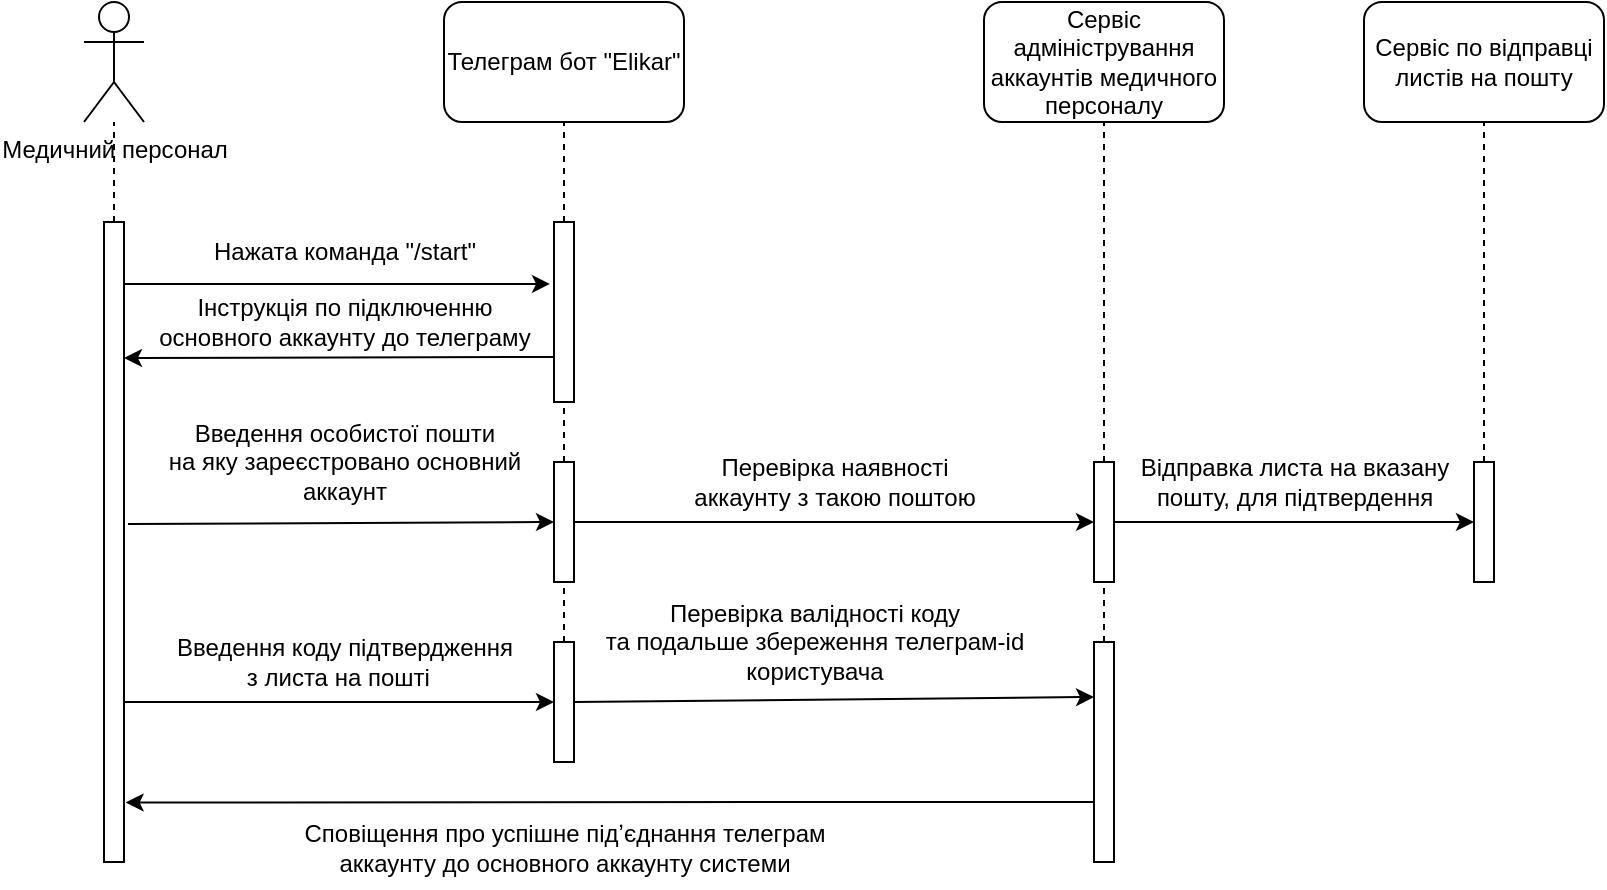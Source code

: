 <mxfile version="21.2.9" type="device">
  <diagram name="Страница 1" id="ppinPdBVUEu68U0y8L-f">
    <mxGraphModel dx="875" dy="523" grid="1" gridSize="10" guides="1" tooltips="1" connect="1" arrows="1" fold="1" page="1" pageScale="1" pageWidth="827" pageHeight="1169" math="0" shadow="0">
      <root>
        <mxCell id="0" />
        <mxCell id="1" parent="0" />
        <mxCell id="VjqoURGvTfHTIGBrqnKs-79" value="Медичний персонал" style="shape=umlActor;verticalLabelPosition=bottom;verticalAlign=top;html=1;outlineConnect=0;" vertex="1" parent="1">
          <mxGeometry x="90" y="80" width="30" height="60" as="geometry" />
        </mxCell>
        <mxCell id="VjqoURGvTfHTIGBrqnKs-80" value="" style="rounded=0;whiteSpace=wrap;html=1;" vertex="1" parent="1">
          <mxGeometry x="100" y="190" width="10" height="320" as="geometry" />
        </mxCell>
        <mxCell id="VjqoURGvTfHTIGBrqnKs-81" value="" style="endArrow=none;dashed=1;html=1;rounded=0;exitX=0.5;exitY=0;exitDx=0;exitDy=0;" edge="1" parent="1" source="VjqoURGvTfHTIGBrqnKs-80" target="VjqoURGvTfHTIGBrqnKs-79">
          <mxGeometry width="50" height="50" relative="1" as="geometry">
            <mxPoint x="30" y="290" as="sourcePoint" />
            <mxPoint x="80" y="240" as="targetPoint" />
          </mxGeometry>
        </mxCell>
        <mxCell id="VjqoURGvTfHTIGBrqnKs-82" value="Телеграм бот &quot;Elikar&quot;" style="rounded=1;whiteSpace=wrap;html=1;" vertex="1" parent="1">
          <mxGeometry x="270" y="80" width="120" height="60" as="geometry" />
        </mxCell>
        <mxCell id="VjqoURGvTfHTIGBrqnKs-83" value="" style="endArrow=none;dashed=1;html=1;rounded=0;entryX=0.5;entryY=1;entryDx=0;entryDy=0;" edge="1" parent="1" target="VjqoURGvTfHTIGBrqnKs-82">
          <mxGeometry width="50" height="50" relative="1" as="geometry">
            <mxPoint x="330" y="190" as="sourcePoint" />
            <mxPoint x="430" y="310" as="targetPoint" />
          </mxGeometry>
        </mxCell>
        <mxCell id="VjqoURGvTfHTIGBrqnKs-84" value="" style="rounded=0;whiteSpace=wrap;html=1;" vertex="1" parent="1">
          <mxGeometry x="325" y="190" width="10" height="90" as="geometry" />
        </mxCell>
        <mxCell id="VjqoURGvTfHTIGBrqnKs-85" value="" style="endArrow=classic;html=1;rounded=0;entryX=-0.2;entryY=0.344;entryDx=0;entryDy=0;entryPerimeter=0;" edge="1" parent="1" target="VjqoURGvTfHTIGBrqnKs-84">
          <mxGeometry width="50" height="50" relative="1" as="geometry">
            <mxPoint x="110" y="221" as="sourcePoint" />
            <mxPoint x="200" y="230" as="targetPoint" />
          </mxGeometry>
        </mxCell>
        <mxCell id="VjqoURGvTfHTIGBrqnKs-86" value="Нажата команда &quot;/start&quot;" style="text;html=1;align=center;verticalAlign=middle;resizable=0;points=[];autosize=1;strokeColor=none;fillColor=none;" vertex="1" parent="1">
          <mxGeometry x="140" y="190" width="160" height="30" as="geometry" />
        </mxCell>
        <mxCell id="VjqoURGvTfHTIGBrqnKs-87" value="" style="endArrow=classic;html=1;rounded=0;exitX=0;exitY=0.75;exitDx=0;exitDy=0;" edge="1" parent="1" source="VjqoURGvTfHTIGBrqnKs-84">
          <mxGeometry width="50" height="50" relative="1" as="geometry">
            <mxPoint x="180" y="360" as="sourcePoint" />
            <mxPoint x="110" y="258" as="targetPoint" />
          </mxGeometry>
        </mxCell>
        <mxCell id="VjqoURGvTfHTIGBrqnKs-88" value="Інструкція по підключенню&lt;br&gt;основного аккаунту до телеграму" style="text;html=1;align=center;verticalAlign=middle;resizable=0;points=[];autosize=1;strokeColor=none;fillColor=none;" vertex="1" parent="1">
          <mxGeometry x="115" y="220" width="210" height="40" as="geometry" />
        </mxCell>
        <mxCell id="VjqoURGvTfHTIGBrqnKs-89" value="" style="endArrow=none;dashed=1;html=1;rounded=0;entryX=0.5;entryY=1;entryDx=0;entryDy=0;" edge="1" parent="1" target="VjqoURGvTfHTIGBrqnKs-84">
          <mxGeometry width="50" height="50" relative="1" as="geometry">
            <mxPoint x="330" y="310" as="sourcePoint" />
            <mxPoint x="350" y="330" as="targetPoint" />
          </mxGeometry>
        </mxCell>
        <mxCell id="VjqoURGvTfHTIGBrqnKs-90" value="" style="rounded=0;whiteSpace=wrap;html=1;" vertex="1" parent="1">
          <mxGeometry x="325" y="310" width="10" height="60" as="geometry" />
        </mxCell>
        <mxCell id="VjqoURGvTfHTIGBrqnKs-91" value="" style="endArrow=classic;html=1;rounded=0;exitX=1.2;exitY=0.472;exitDx=0;exitDy=0;exitPerimeter=0;entryX=0;entryY=0.5;entryDx=0;entryDy=0;" edge="1" parent="1" source="VjqoURGvTfHTIGBrqnKs-80" target="VjqoURGvTfHTIGBrqnKs-90">
          <mxGeometry width="50" height="50" relative="1" as="geometry">
            <mxPoint x="120" y="350" as="sourcePoint" />
            <mxPoint x="170" y="300" as="targetPoint" />
          </mxGeometry>
        </mxCell>
        <mxCell id="VjqoURGvTfHTIGBrqnKs-92" value="Введення особистої пошти&lt;br&gt;на яку зареєстровано основний&lt;br&gt;аккаунт" style="text;html=1;align=center;verticalAlign=middle;resizable=0;points=[];autosize=1;strokeColor=none;fillColor=none;" vertex="1" parent="1">
          <mxGeometry x="120" y="280" width="200" height="60" as="geometry" />
        </mxCell>
        <mxCell id="VjqoURGvTfHTIGBrqnKs-93" value="Сервіс по відправці листів на пошту" style="rounded=1;whiteSpace=wrap;html=1;" vertex="1" parent="1">
          <mxGeometry x="730" y="80" width="120" height="60" as="geometry" />
        </mxCell>
        <mxCell id="VjqoURGvTfHTIGBrqnKs-94" value="" style="endArrow=none;dashed=1;html=1;rounded=0;entryX=0.5;entryY=1;entryDx=0;entryDy=0;exitX=0.5;exitY=0;exitDx=0;exitDy=0;" edge="1" parent="1" source="VjqoURGvTfHTIGBrqnKs-97" target="VjqoURGvTfHTIGBrqnKs-93">
          <mxGeometry width="50" height="50" relative="1" as="geometry">
            <mxPoint x="790" y="190" as="sourcePoint" />
            <mxPoint x="600" y="290" as="targetPoint" />
          </mxGeometry>
        </mxCell>
        <mxCell id="VjqoURGvTfHTIGBrqnKs-97" value="" style="rounded=0;whiteSpace=wrap;html=1;" vertex="1" parent="1">
          <mxGeometry x="785" y="310" width="10" height="60" as="geometry" />
        </mxCell>
        <mxCell id="VjqoURGvTfHTIGBrqnKs-101" value="Сервіс адміністрування аккаунтів медичного персоналу" style="rounded=1;whiteSpace=wrap;html=1;" vertex="1" parent="1">
          <mxGeometry x="540" y="80" width="120" height="60" as="geometry" />
        </mxCell>
        <mxCell id="VjqoURGvTfHTIGBrqnKs-102" value="" style="endArrow=none;dashed=1;html=1;rounded=0;entryX=0.5;entryY=1;entryDx=0;entryDy=0;exitX=0.5;exitY=0;exitDx=0;exitDy=0;" edge="1" parent="1" source="VjqoURGvTfHTIGBrqnKs-103" target="VjqoURGvTfHTIGBrqnKs-101">
          <mxGeometry width="50" height="50" relative="1" as="geometry">
            <mxPoint x="600" y="300" as="sourcePoint" />
            <mxPoint x="470" y="340" as="targetPoint" />
          </mxGeometry>
        </mxCell>
        <mxCell id="VjqoURGvTfHTIGBrqnKs-104" value="" style="edgeStyle=orthogonalEdgeStyle;rounded=0;orthogonalLoop=1;jettySize=auto;html=1;entryX=0;entryY=0.5;entryDx=0;entryDy=0;" edge="1" parent="1" source="VjqoURGvTfHTIGBrqnKs-90" target="VjqoURGvTfHTIGBrqnKs-103">
          <mxGeometry relative="1" as="geometry">
            <mxPoint x="335" y="340" as="sourcePoint" />
            <mxPoint x="645" y="340" as="targetPoint" />
          </mxGeometry>
        </mxCell>
        <mxCell id="VjqoURGvTfHTIGBrqnKs-106" style="edgeStyle=orthogonalEdgeStyle;rounded=0;orthogonalLoop=1;jettySize=auto;html=1;entryX=0;entryY=0.5;entryDx=0;entryDy=0;" edge="1" parent="1" source="VjqoURGvTfHTIGBrqnKs-103" target="VjqoURGvTfHTIGBrqnKs-97">
          <mxGeometry relative="1" as="geometry" />
        </mxCell>
        <mxCell id="VjqoURGvTfHTIGBrqnKs-103" value="" style="rounded=0;whiteSpace=wrap;html=1;" vertex="1" parent="1">
          <mxGeometry x="595" y="310" width="10" height="60" as="geometry" />
        </mxCell>
        <mxCell id="VjqoURGvTfHTIGBrqnKs-105" value="Перевірка наявності &lt;br&gt;аккаунту з такою поштою" style="text;html=1;align=center;verticalAlign=middle;resizable=0;points=[];autosize=1;strokeColor=none;fillColor=none;" vertex="1" parent="1">
          <mxGeometry x="380" y="300" width="170" height="40" as="geometry" />
        </mxCell>
        <mxCell id="VjqoURGvTfHTIGBrqnKs-107" value="Відправка листа на вказану &lt;br&gt;пошту,&amp;nbsp;для підтвердення" style="text;html=1;align=center;verticalAlign=middle;resizable=0;points=[];autosize=1;strokeColor=none;fillColor=none;" vertex="1" parent="1">
          <mxGeometry x="605" y="300" width="180" height="40" as="geometry" />
        </mxCell>
        <mxCell id="VjqoURGvTfHTIGBrqnKs-108" value="" style="endArrow=none;dashed=1;html=1;rounded=0;entryX=0.5;entryY=1;entryDx=0;entryDy=0;" edge="1" parent="1" target="VjqoURGvTfHTIGBrqnKs-90">
          <mxGeometry width="50" height="50" relative="1" as="geometry">
            <mxPoint x="330" y="400" as="sourcePoint" />
            <mxPoint x="270" y="360" as="targetPoint" />
          </mxGeometry>
        </mxCell>
        <mxCell id="VjqoURGvTfHTIGBrqnKs-109" value="" style="rounded=0;whiteSpace=wrap;html=1;" vertex="1" parent="1">
          <mxGeometry x="325" y="400" width="10" height="60" as="geometry" />
        </mxCell>
        <mxCell id="VjqoURGvTfHTIGBrqnKs-110" value="" style="endArrow=classic;html=1;rounded=0;exitX=1;exitY=0.75;exitDx=0;exitDy=0;entryX=0;entryY=0.5;entryDx=0;entryDy=0;" edge="1" parent="1" source="VjqoURGvTfHTIGBrqnKs-80" target="VjqoURGvTfHTIGBrqnKs-109">
          <mxGeometry width="50" height="50" relative="1" as="geometry">
            <mxPoint x="180" y="450" as="sourcePoint" />
            <mxPoint x="230" y="400" as="targetPoint" />
          </mxGeometry>
        </mxCell>
        <mxCell id="VjqoURGvTfHTIGBrqnKs-111" value="Введення коду підтвердження &lt;br&gt;з листа на пошті &amp;nbsp;" style="text;html=1;align=center;verticalAlign=middle;resizable=0;points=[];autosize=1;strokeColor=none;fillColor=none;" vertex="1" parent="1">
          <mxGeometry x="120" y="390" width="200" height="40" as="geometry" />
        </mxCell>
        <mxCell id="VjqoURGvTfHTIGBrqnKs-117" style="edgeStyle=orthogonalEdgeStyle;rounded=0;orthogonalLoop=1;jettySize=auto;html=1;entryX=1.083;entryY=0.907;entryDx=0;entryDy=0;entryPerimeter=0;" edge="1" parent="1" source="VjqoURGvTfHTIGBrqnKs-112" target="VjqoURGvTfHTIGBrqnKs-80">
          <mxGeometry relative="1" as="geometry">
            <Array as="points">
              <mxPoint x="460" y="480" />
              <mxPoint x="460" y="480" />
            </Array>
          </mxGeometry>
        </mxCell>
        <mxCell id="VjqoURGvTfHTIGBrqnKs-112" value="" style="rounded=0;whiteSpace=wrap;html=1;" vertex="1" parent="1">
          <mxGeometry x="595" y="400" width="10" height="110" as="geometry" />
        </mxCell>
        <mxCell id="VjqoURGvTfHTIGBrqnKs-113" value="" style="endArrow=none;dashed=1;html=1;rounded=0;entryX=0.5;entryY=1;entryDx=0;entryDy=0;exitX=0.5;exitY=0;exitDx=0;exitDy=0;" edge="1" parent="1" source="VjqoURGvTfHTIGBrqnKs-112" target="VjqoURGvTfHTIGBrqnKs-103">
          <mxGeometry width="50" height="50" relative="1" as="geometry">
            <mxPoint x="420" y="410" as="sourcePoint" />
            <mxPoint x="420" y="380" as="targetPoint" />
          </mxGeometry>
        </mxCell>
        <mxCell id="VjqoURGvTfHTIGBrqnKs-114" value="" style="endArrow=classic;html=1;rounded=0;exitX=1;exitY=0.5;exitDx=0;exitDy=0;entryX=0;entryY=0.25;entryDx=0;entryDy=0;" edge="1" parent="1" source="VjqoURGvTfHTIGBrqnKs-109" target="VjqoURGvTfHTIGBrqnKs-112">
          <mxGeometry width="50" height="50" relative="1" as="geometry">
            <mxPoint x="380" y="460" as="sourcePoint" />
            <mxPoint x="597" y="433" as="targetPoint" />
          </mxGeometry>
        </mxCell>
        <mxCell id="VjqoURGvTfHTIGBrqnKs-115" value="Перевірка валідності коду&lt;br&gt;та подальше збереження телеграм-id&lt;br&gt;користувача" style="text;html=1;align=center;verticalAlign=middle;resizable=0;points=[];autosize=1;strokeColor=none;fillColor=none;" vertex="1" parent="1">
          <mxGeometry x="335" y="370" width="240" height="60" as="geometry" />
        </mxCell>
        <mxCell id="VjqoURGvTfHTIGBrqnKs-118" value="Сповіщення про успішне підʼєднання телеграм&lt;br&gt;аккаунту до основного аккаунту системи" style="text;html=1;align=center;verticalAlign=middle;resizable=0;points=[];autosize=1;strokeColor=none;fillColor=none;" vertex="1" parent="1">
          <mxGeometry x="185" y="483" width="290" height="40" as="geometry" />
        </mxCell>
      </root>
    </mxGraphModel>
  </diagram>
</mxfile>
